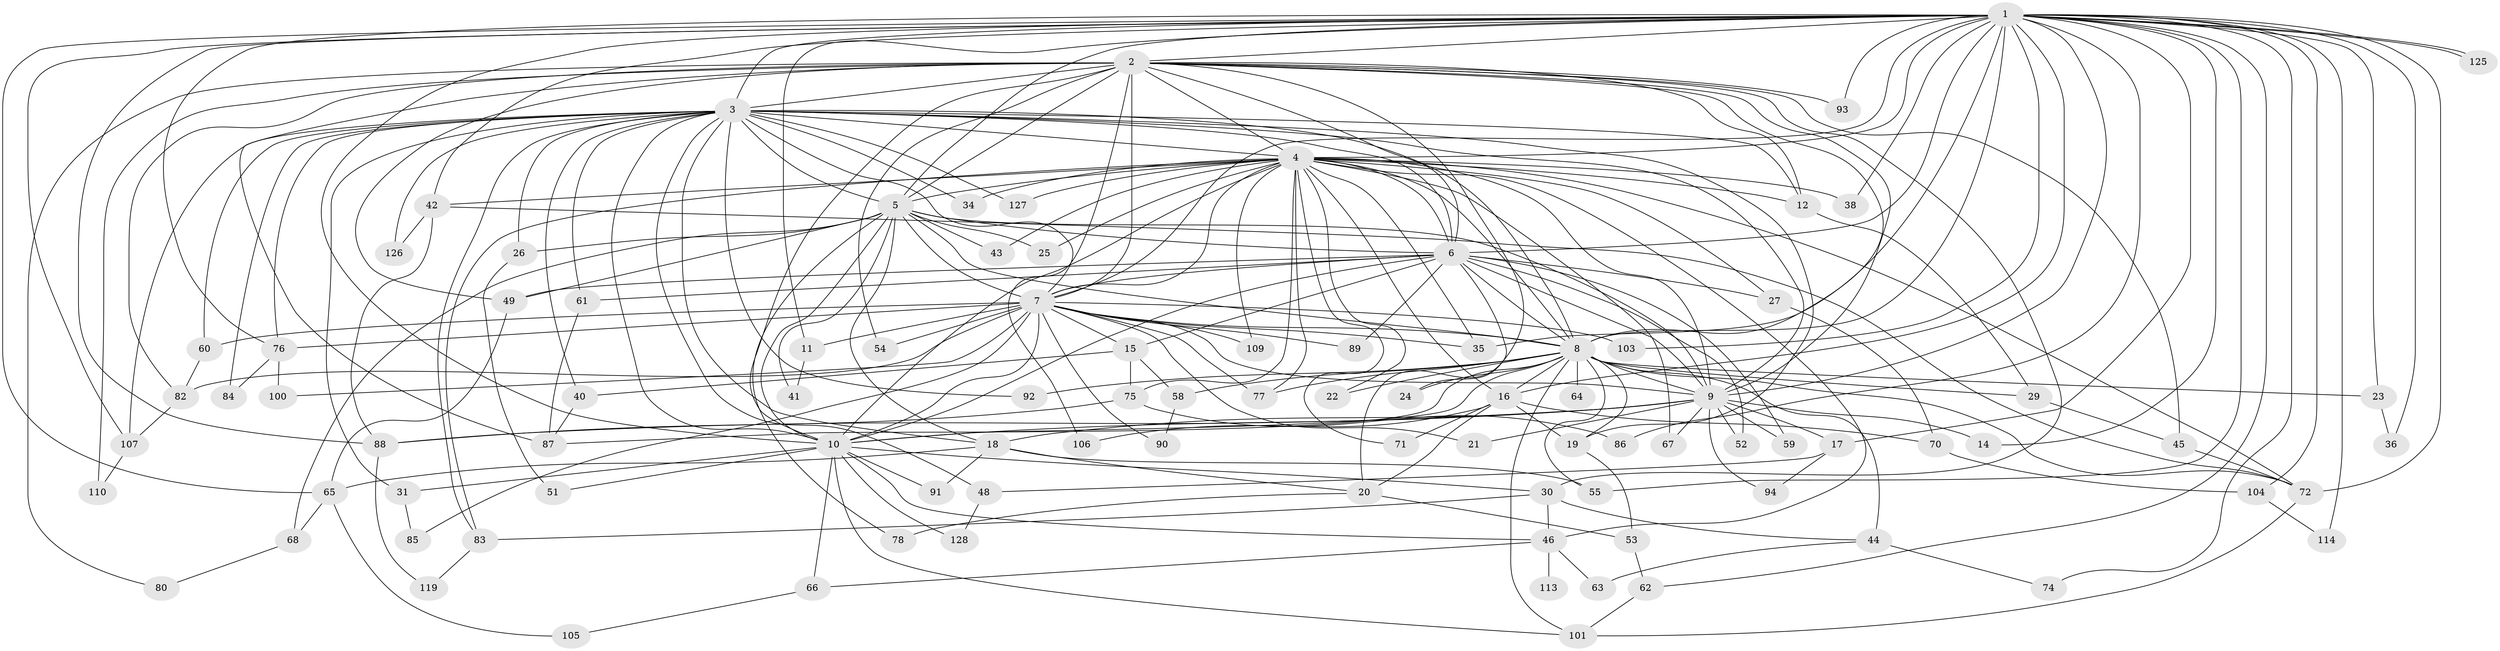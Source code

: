 // original degree distribution, {33: 0.0078125, 21: 0.0078125, 27: 0.015625, 30: 0.0078125, 18: 0.0078125, 17: 0.015625, 24: 0.0078125, 19: 0.0078125, 3: 0.2109375, 4: 0.1171875, 2: 0.515625, 5: 0.0546875, 8: 0.0078125, 7: 0.0078125, 6: 0.0078125}
// Generated by graph-tools (version 1.1) at 2025/41/03/06/25 10:41:38]
// undirected, 96 vertices, 239 edges
graph export_dot {
graph [start="1"]
  node [color=gray90,style=filled];
  1 [super="+47"];
  2 [super="+118"];
  3 [super="+73"];
  4 [super="+79"];
  5 [super="+13"];
  6;
  7 [super="+69"];
  8 [super="+28"];
  9 [super="+39"];
  10 [super="+121"];
  11;
  12 [super="+32"];
  14;
  15 [super="+37"];
  16 [super="+50"];
  17;
  18 [super="+33"];
  19 [super="+115"];
  20 [super="+98"];
  21;
  22;
  23;
  24;
  25;
  26;
  27;
  29 [super="+99"];
  30;
  31;
  34;
  35;
  36;
  38;
  40 [super="+124"];
  41;
  42 [super="+112"];
  43;
  44 [super="+57"];
  45;
  46 [super="+56"];
  48;
  49 [super="+102"];
  51;
  52;
  53;
  54;
  55 [super="+95"];
  58;
  59;
  60;
  61;
  62;
  63;
  64;
  65 [super="+97"];
  66;
  67;
  68;
  70;
  71;
  72 [super="+120"];
  74;
  75 [super="+116"];
  76 [super="+81"];
  77 [super="+108"];
  78;
  80;
  82 [super="+96"];
  83 [super="+122"];
  84;
  85;
  86;
  87;
  88 [super="+123"];
  89;
  90;
  91;
  92;
  93;
  94;
  100;
  101 [super="+111"];
  103;
  104;
  105;
  106;
  107 [super="+117"];
  109;
  110;
  113;
  114;
  119;
  125;
  126;
  127;
  128;
  1 -- 2;
  1 -- 3 [weight=2];
  1 -- 4;
  1 -- 5;
  1 -- 6;
  1 -- 7;
  1 -- 8 [weight=2];
  1 -- 9;
  1 -- 10;
  1 -- 11;
  1 -- 14;
  1 -- 16;
  1 -- 17;
  1 -- 23;
  1 -- 35;
  1 -- 36;
  1 -- 38;
  1 -- 42;
  1 -- 62;
  1 -- 72;
  1 -- 74;
  1 -- 86;
  1 -- 88;
  1 -- 93;
  1 -- 103;
  1 -- 104;
  1 -- 107;
  1 -- 114;
  1 -- 125;
  1 -- 125;
  1 -- 65;
  1 -- 76;
  1 -- 55;
  2 -- 3;
  2 -- 4;
  2 -- 5;
  2 -- 6;
  2 -- 7;
  2 -- 8;
  2 -- 9;
  2 -- 10;
  2 -- 20;
  2 -- 30;
  2 -- 45;
  2 -- 49;
  2 -- 54;
  2 -- 80;
  2 -- 93;
  2 -- 106;
  2 -- 110;
  2 -- 87;
  2 -- 12;
  2 -- 82;
  3 -- 4;
  3 -- 5;
  3 -- 6;
  3 -- 7;
  3 -- 8;
  3 -- 9;
  3 -- 10;
  3 -- 12;
  3 -- 19;
  3 -- 26;
  3 -- 31;
  3 -- 34;
  3 -- 40;
  3 -- 48;
  3 -- 60;
  3 -- 61;
  3 -- 76;
  3 -- 83;
  3 -- 84;
  3 -- 92;
  3 -- 107;
  3 -- 126;
  3 -- 127;
  3 -- 18;
  4 -- 5 [weight=2];
  4 -- 6;
  4 -- 7;
  4 -- 8;
  4 -- 9 [weight=2];
  4 -- 10;
  4 -- 12;
  4 -- 16;
  4 -- 22;
  4 -- 25;
  4 -- 27;
  4 -- 34;
  4 -- 35;
  4 -- 38;
  4 -- 42;
  4 -- 43;
  4 -- 67;
  4 -- 71;
  4 -- 75;
  4 -- 77;
  4 -- 109;
  4 -- 127;
  4 -- 72;
  4 -- 83;
  4 -- 46;
  5 -- 6;
  5 -- 7;
  5 -- 8 [weight=2];
  5 -- 9;
  5 -- 10;
  5 -- 18;
  5 -- 25;
  5 -- 41;
  5 -- 43;
  5 -- 49;
  5 -- 68;
  5 -- 78;
  5 -- 26;
  6 -- 7;
  6 -- 8;
  6 -- 9;
  6 -- 10;
  6 -- 15;
  6 -- 24;
  6 -- 27;
  6 -- 52;
  6 -- 59;
  6 -- 61;
  6 -- 89;
  6 -- 49;
  7 -- 8;
  7 -- 9;
  7 -- 10;
  7 -- 11;
  7 -- 15 [weight=2];
  7 -- 21;
  7 -- 54;
  7 -- 60;
  7 -- 76;
  7 -- 77;
  7 -- 82;
  7 -- 85;
  7 -- 89;
  7 -- 90;
  7 -- 100;
  7 -- 103;
  7 -- 35;
  7 -- 109;
  8 -- 9;
  8 -- 10;
  8 -- 19;
  8 -- 22;
  8 -- 23;
  8 -- 24;
  8 -- 29 [weight=2];
  8 -- 44 [weight=2];
  8 -- 55;
  8 -- 58;
  8 -- 64 [weight=2];
  8 -- 92;
  8 -- 101;
  8 -- 87;
  8 -- 72;
  8 -- 77;
  8 -- 16;
  9 -- 10;
  9 -- 14;
  9 -- 17;
  9 -- 18;
  9 -- 21;
  9 -- 52;
  9 -- 59;
  9 -- 67;
  9 -- 88;
  9 -- 94;
  10 -- 30;
  10 -- 31;
  10 -- 46;
  10 -- 51;
  10 -- 66;
  10 -- 91;
  10 -- 128;
  10 -- 101;
  11 -- 41;
  12 -- 29;
  15 -- 40;
  15 -- 58;
  15 -- 75;
  16 -- 70;
  16 -- 71;
  16 -- 106;
  16 -- 19;
  16 -- 20;
  17 -- 48;
  17 -- 94;
  18 -- 20;
  18 -- 55;
  18 -- 65;
  18 -- 91;
  19 -- 53;
  20 -- 53;
  20 -- 78;
  23 -- 36;
  26 -- 51;
  27 -- 70;
  29 -- 45;
  30 -- 44;
  30 -- 46;
  30 -- 83;
  31 -- 85;
  40 -- 87;
  42 -- 72;
  42 -- 88;
  42 -- 126;
  44 -- 74;
  44 -- 63;
  45 -- 72;
  46 -- 113 [weight=2];
  46 -- 66;
  46 -- 63;
  48 -- 128;
  49 -- 65;
  53 -- 62;
  58 -- 90;
  60 -- 82;
  61 -- 87;
  62 -- 101;
  65 -- 68;
  65 -- 105;
  66 -- 105;
  68 -- 80;
  70 -- 104;
  72 -- 101;
  75 -- 86;
  75 -- 88;
  76 -- 84;
  76 -- 100;
  82 -- 107;
  83 -- 119;
  88 -- 119;
  104 -- 114;
  107 -- 110;
}
